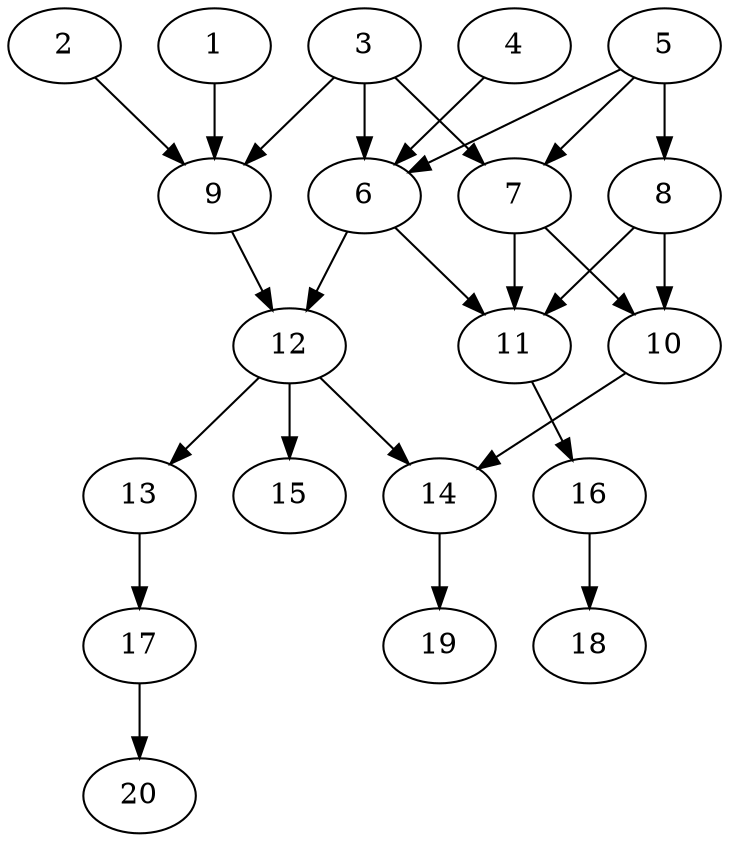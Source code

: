 // DAG automatically generated by daggen at Tue Jul 23 14:27:02 2019
// ./daggen --dot -n 20 --ccr 0.4 --fat 0.5 --regular 0.5 --density 0.7 --mindata 5242880 --maxdata 52428800 
digraph G {
  1 [size="35440640", alpha="0.04", expect_size="14176256"] 
  1 -> 9 [size ="14176256"]
  2 [size="42293760", alpha="0.12", expect_size="16917504"] 
  2 -> 9 [size ="16917504"]
  3 [size="17000960", alpha="0.04", expect_size="6800384"] 
  3 -> 6 [size ="6800384"]
  3 -> 7 [size ="6800384"]
  3 -> 9 [size ="6800384"]
  4 [size="94574080", alpha="0.04", expect_size="37829632"] 
  4 -> 6 [size ="37829632"]
  5 [size="71306240", alpha="0.15", expect_size="28522496"] 
  5 -> 6 [size ="28522496"]
  5 -> 7 [size ="28522496"]
  5 -> 8 [size ="28522496"]
  6 [size="112166400", alpha="0.18", expect_size="44866560"] 
  6 -> 11 [size ="44866560"]
  6 -> 12 [size ="44866560"]
  7 [size="23910400", alpha="0.12", expect_size="9564160"] 
  7 -> 10 [size ="9564160"]
  7 -> 11 [size ="9564160"]
  8 [size="114984960", alpha="0.06", expect_size="45993984"] 
  8 -> 10 [size ="45993984"]
  8 -> 11 [size ="45993984"]
  9 [size="29698560", alpha="0.16", expect_size="11879424"] 
  9 -> 12 [size ="11879424"]
  10 [size="66019840", alpha="0.01", expect_size="26407936"] 
  10 -> 14 [size ="26407936"]
  11 [size="74147840", alpha="0.10", expect_size="29659136"] 
  11 -> 16 [size ="29659136"]
  12 [size="97233920", alpha="0.09", expect_size="38893568"] 
  12 -> 13 [size ="38893568"]
  12 -> 14 [size ="38893568"]
  12 -> 15 [size ="38893568"]
  13 [size="52259840", alpha="0.05", expect_size="20903936"] 
  13 -> 17 [size ="20903936"]
  14 [size="72921600", alpha="0.06", expect_size="29168640"] 
  14 -> 19 [size ="29168640"]
  15 [size="96844800", alpha="0.07", expect_size="38737920"] 
  16 [size="68272640", alpha="0.14", expect_size="27309056"] 
  16 -> 18 [size ="27309056"]
  17 [size="57336320", alpha="0.17", expect_size="22934528"] 
  17 -> 20 [size ="22934528"]
  18 [size="130073600", alpha="0.13", expect_size="52029440"] 
  19 [size="45742080", alpha="0.05", expect_size="18296832"] 
  20 [size="22574080", alpha="0.09", expect_size="9029632"] 
}
